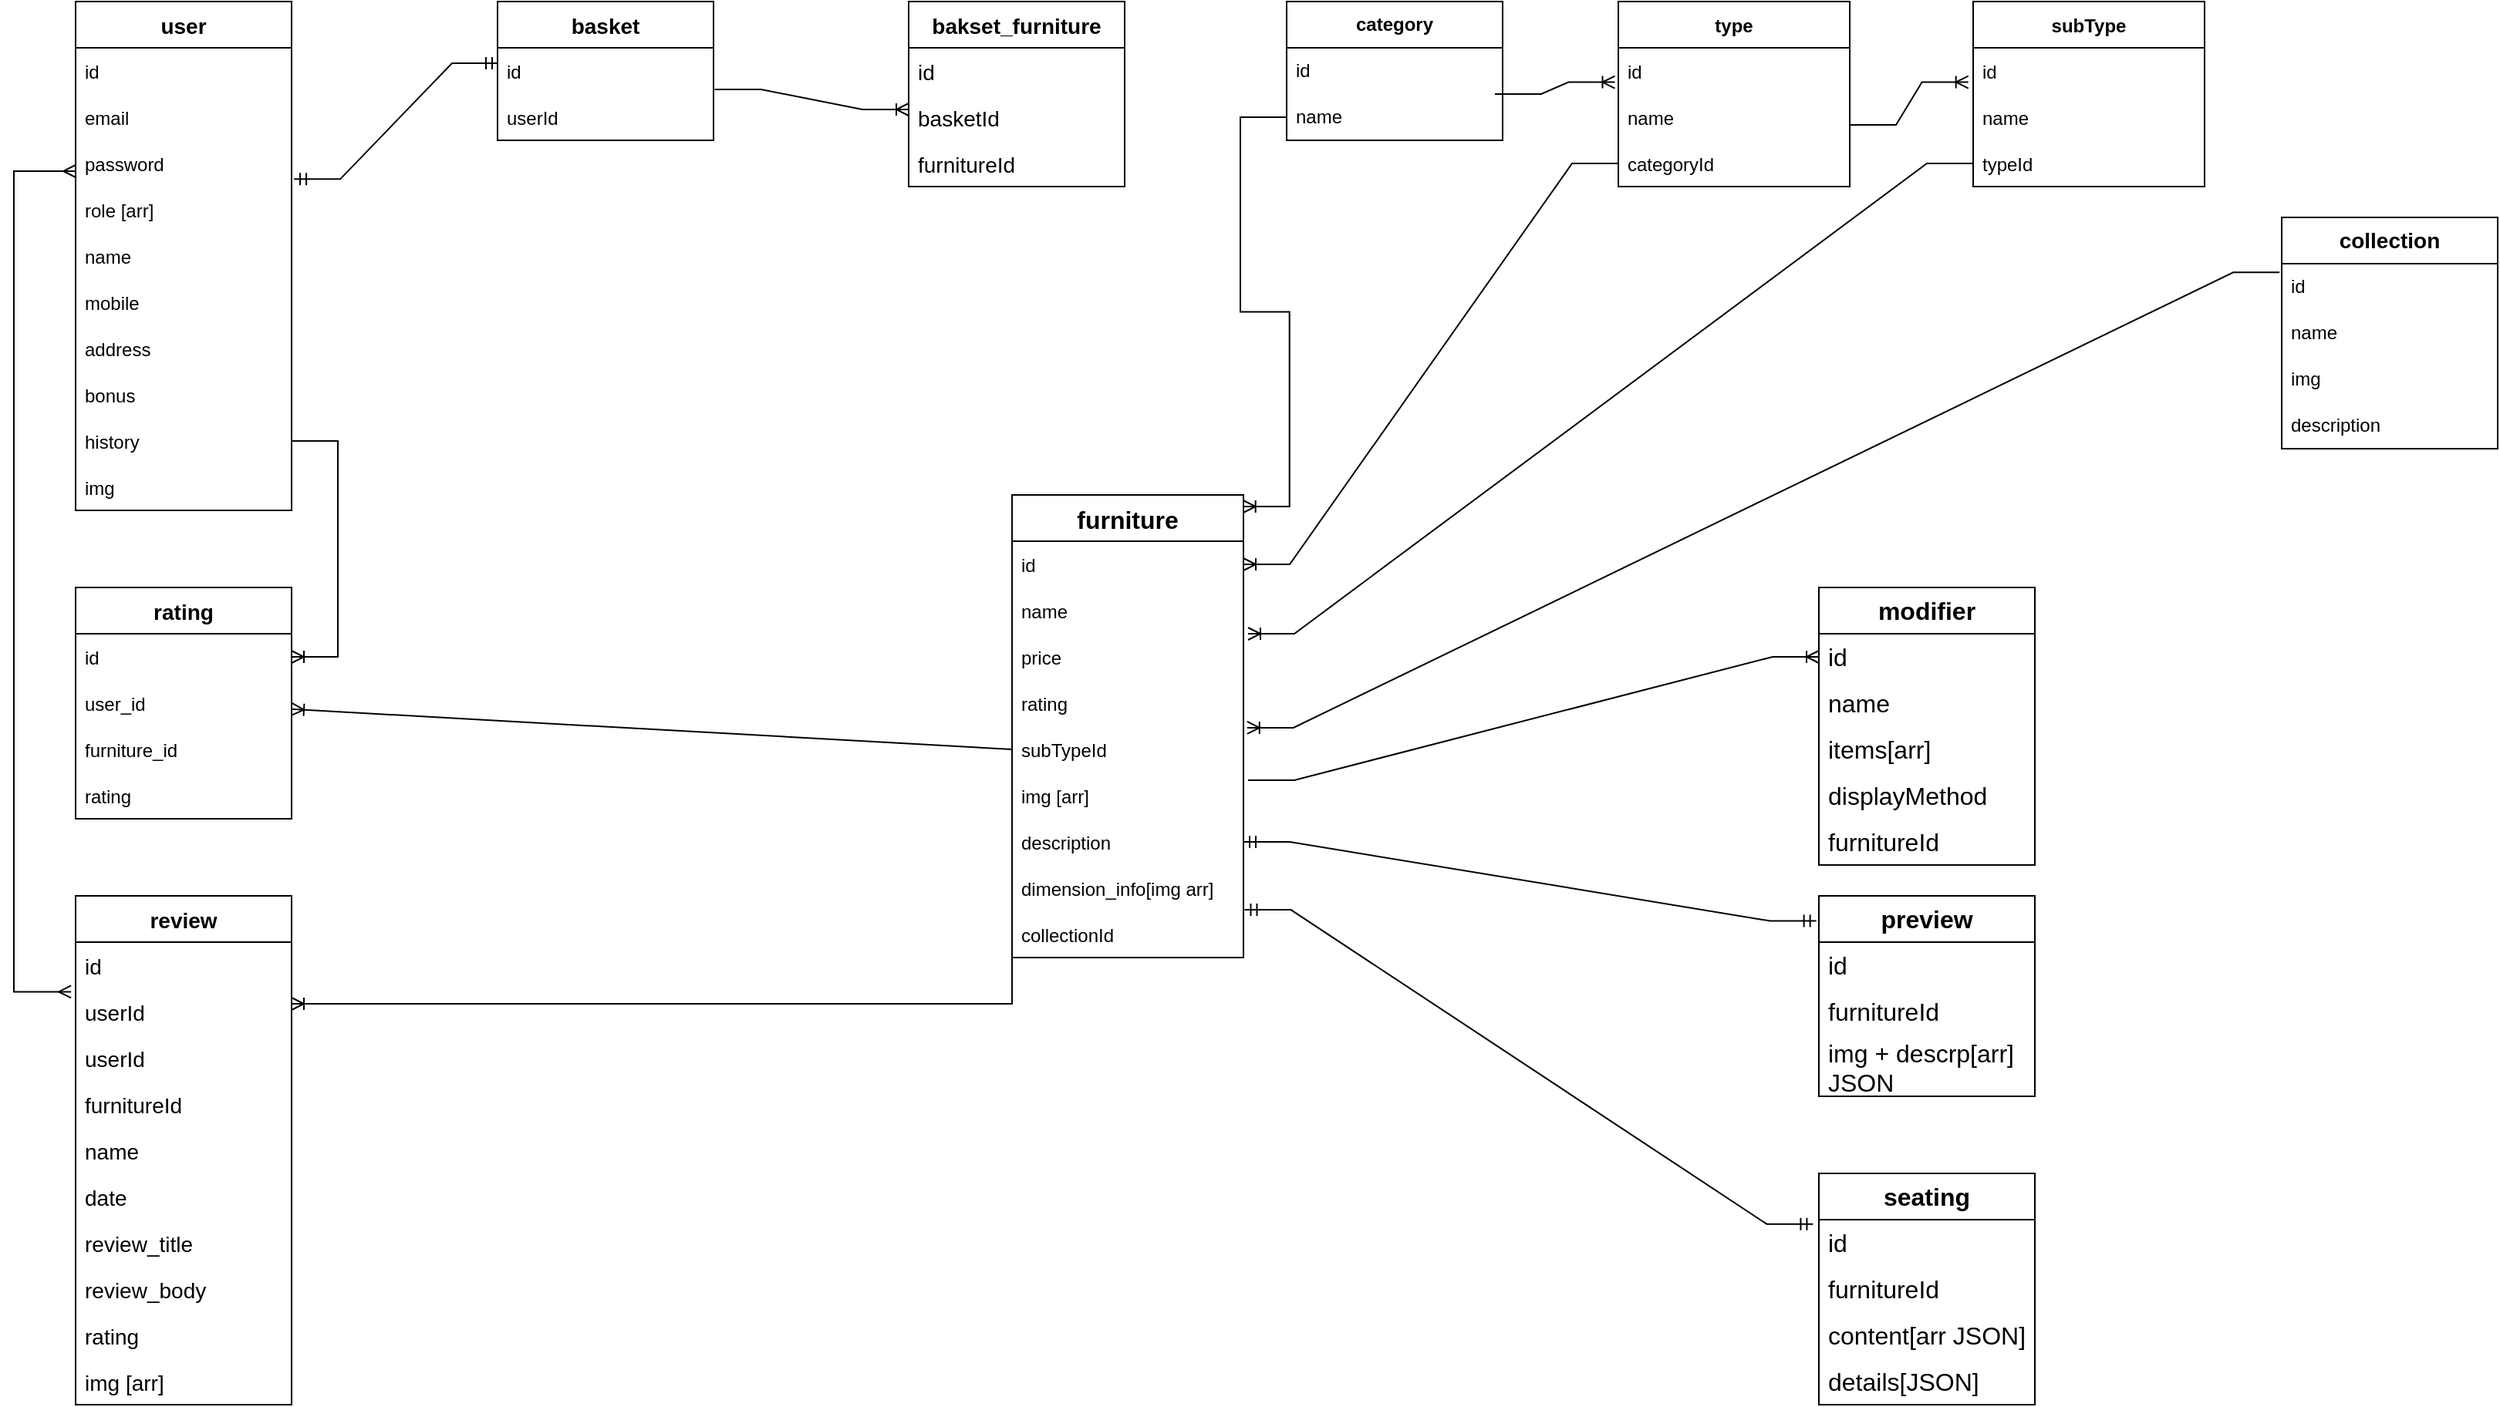 <mxfile version="20.8.17" type="device"><diagram id="jumed2cvnVbwFGKeGa9i" name="Page-1"><mxGraphModel dx="1247" dy="664" grid="1" gridSize="10" guides="1" tooltips="1" connect="1" arrows="1" fold="1" page="1" pageScale="1" pageWidth="827" pageHeight="1169" math="0" shadow="0"><root><mxCell id="0"/><mxCell id="1" parent="0"/><mxCell id="r1CHpK-7ShPgZIzNYQdQ-1" value="user" style="swimlane;fontStyle=1;childLayout=stackLayout;horizontal=1;startSize=30;horizontalStack=0;resizeParent=1;resizeParentMax=0;resizeLast=0;collapsible=1;marginBottom=0;fontSize=14;" parent="1" vertex="1"><mxGeometry x="70" y="60" width="140" height="330" as="geometry"/></mxCell><mxCell id="r1CHpK-7ShPgZIzNYQdQ-2" value="id" style="text;strokeColor=none;fillColor=none;align=left;verticalAlign=middle;spacingLeft=4;spacingRight=4;overflow=hidden;points=[[0,0.5],[1,0.5]];portConstraint=eastwest;rotatable=0;" parent="r1CHpK-7ShPgZIzNYQdQ-1" vertex="1"><mxGeometry y="30" width="140" height="30" as="geometry"/></mxCell><mxCell id="r1CHpK-7ShPgZIzNYQdQ-3" value="email" style="text;strokeColor=none;fillColor=none;align=left;verticalAlign=middle;spacingLeft=4;spacingRight=4;overflow=hidden;points=[[0,0.5],[1,0.5]];portConstraint=eastwest;rotatable=0;" parent="r1CHpK-7ShPgZIzNYQdQ-1" vertex="1"><mxGeometry y="60" width="140" height="30" as="geometry"/></mxCell><mxCell id="r1CHpK-7ShPgZIzNYQdQ-4" value="password" style="text;strokeColor=none;fillColor=none;align=left;verticalAlign=middle;spacingLeft=4;spacingRight=4;overflow=hidden;points=[[0,0.5],[1,0.5]];portConstraint=eastwest;rotatable=0;" parent="r1CHpK-7ShPgZIzNYQdQ-1" vertex="1"><mxGeometry y="90" width="140" height="30" as="geometry"/></mxCell><mxCell id="r1CHpK-7ShPgZIzNYQdQ-6" value="role [arr]" style="text;strokeColor=none;fillColor=none;align=left;verticalAlign=middle;spacingLeft=4;spacingRight=4;overflow=hidden;points=[[0,0.5],[1,0.5]];portConstraint=eastwest;rotatable=0;" parent="r1CHpK-7ShPgZIzNYQdQ-1" vertex="1"><mxGeometry y="120" width="140" height="30" as="geometry"/></mxCell><mxCell id="r1CHpK-7ShPgZIzNYQdQ-107" value="name" style="text;strokeColor=none;fillColor=none;align=left;verticalAlign=middle;spacingLeft=4;spacingRight=4;overflow=hidden;points=[[0,0.5],[1,0.5]];portConstraint=eastwest;rotatable=0;" parent="r1CHpK-7ShPgZIzNYQdQ-1" vertex="1"><mxGeometry y="150" width="140" height="30" as="geometry"/></mxCell><mxCell id="r1CHpK-7ShPgZIzNYQdQ-108" value="mobile" style="text;strokeColor=none;fillColor=none;align=left;verticalAlign=middle;spacingLeft=4;spacingRight=4;overflow=hidden;points=[[0,0.5],[1,0.5]];portConstraint=eastwest;rotatable=0;" parent="r1CHpK-7ShPgZIzNYQdQ-1" vertex="1"><mxGeometry y="180" width="140" height="30" as="geometry"/></mxCell><mxCell id="r1CHpK-7ShPgZIzNYQdQ-109" value="address" style="text;strokeColor=none;fillColor=none;align=left;verticalAlign=middle;spacingLeft=4;spacingRight=4;overflow=hidden;points=[[0,0.5],[1,0.5]];portConstraint=eastwest;rotatable=0;" parent="r1CHpK-7ShPgZIzNYQdQ-1" vertex="1"><mxGeometry y="210" width="140" height="30" as="geometry"/></mxCell><mxCell id="r1CHpK-7ShPgZIzNYQdQ-110" value="bonus" style="text;strokeColor=none;fillColor=none;align=left;verticalAlign=middle;spacingLeft=4;spacingRight=4;overflow=hidden;points=[[0,0.5],[1,0.5]];portConstraint=eastwest;rotatable=0;" parent="r1CHpK-7ShPgZIzNYQdQ-1" vertex="1"><mxGeometry y="240" width="140" height="30" as="geometry"/></mxCell><mxCell id="r1CHpK-7ShPgZIzNYQdQ-111" value="history" style="text;strokeColor=none;fillColor=none;align=left;verticalAlign=middle;spacingLeft=4;spacingRight=4;overflow=hidden;points=[[0,0.5],[1,0.5]];portConstraint=eastwest;rotatable=0;" parent="r1CHpK-7ShPgZIzNYQdQ-1" vertex="1"><mxGeometry y="270" width="140" height="30" as="geometry"/></mxCell><mxCell id="r1CHpK-7ShPgZIzNYQdQ-112" value="img" style="text;strokeColor=none;fillColor=none;align=left;verticalAlign=middle;spacingLeft=4;spacingRight=4;overflow=hidden;points=[[0,0.5],[1,0.5]];portConstraint=eastwest;rotatable=0;" parent="r1CHpK-7ShPgZIzNYQdQ-1" vertex="1"><mxGeometry y="300" width="140" height="30" as="geometry"/></mxCell><mxCell id="r1CHpK-7ShPgZIzNYQdQ-7" value="basket" style="swimlane;fontStyle=1;childLayout=stackLayout;horizontal=1;startSize=30;horizontalStack=0;resizeParent=1;resizeParentMax=0;resizeLast=0;collapsible=1;marginBottom=0;fontSize=14;" parent="1" vertex="1"><mxGeometry x="343.5" y="60" width="140" height="90" as="geometry"/></mxCell><mxCell id="r1CHpK-7ShPgZIzNYQdQ-8" value="id" style="text;strokeColor=none;fillColor=none;align=left;verticalAlign=middle;spacingLeft=4;spacingRight=4;overflow=hidden;points=[[0,0.5],[1,0.5]];portConstraint=eastwest;rotatable=0;" parent="r1CHpK-7ShPgZIzNYQdQ-7" vertex="1"><mxGeometry y="30" width="140" height="30" as="geometry"/></mxCell><mxCell id="r1CHpK-7ShPgZIzNYQdQ-9" value="userId" style="text;strokeColor=none;fillColor=none;align=left;verticalAlign=middle;spacingLeft=4;spacingRight=4;overflow=hidden;points=[[0,0.5],[1,0.5]];portConstraint=eastwest;rotatable=0;" parent="r1CHpK-7ShPgZIzNYQdQ-7" vertex="1"><mxGeometry y="60" width="140" height="30" as="geometry"/></mxCell><mxCell id="r1CHpK-7ShPgZIzNYQdQ-14" value="furniture" style="swimlane;fontStyle=1;childLayout=stackLayout;horizontal=1;startSize=30;horizontalStack=0;resizeParent=1;resizeParentMax=0;resizeLast=0;collapsible=1;marginBottom=0;fontSize=16;" parent="1" vertex="1"><mxGeometry x="677" y="380" width="150" height="300" as="geometry"/></mxCell><mxCell id="r1CHpK-7ShPgZIzNYQdQ-15" value="id" style="text;strokeColor=none;fillColor=none;align=left;verticalAlign=middle;spacingLeft=4;spacingRight=4;overflow=hidden;points=[[0,0.5],[1,0.5]];portConstraint=eastwest;rotatable=0;" parent="r1CHpK-7ShPgZIzNYQdQ-14" vertex="1"><mxGeometry y="30" width="150" height="30" as="geometry"/></mxCell><mxCell id="r1CHpK-7ShPgZIzNYQdQ-16" value="name" style="text;strokeColor=none;fillColor=none;align=left;verticalAlign=middle;spacingLeft=4;spacingRight=4;overflow=hidden;points=[[0,0.5],[1,0.5]];portConstraint=eastwest;rotatable=0;" parent="r1CHpK-7ShPgZIzNYQdQ-14" vertex="1"><mxGeometry y="60" width="150" height="30" as="geometry"/></mxCell><mxCell id="r1CHpK-7ShPgZIzNYQdQ-76" value="price" style="text;strokeColor=none;fillColor=none;align=left;verticalAlign=middle;spacingLeft=4;spacingRight=4;overflow=hidden;points=[[0,0.5],[1,0.5]];portConstraint=eastwest;rotatable=0;" parent="r1CHpK-7ShPgZIzNYQdQ-14" vertex="1"><mxGeometry y="90" width="150" height="30" as="geometry"/></mxCell><mxCell id="r1CHpK-7ShPgZIzNYQdQ-17" value="rating" style="text;strokeColor=none;fillColor=none;align=left;verticalAlign=middle;spacingLeft=4;spacingRight=4;overflow=hidden;points=[[0,0.5],[1,0.5]];portConstraint=eastwest;rotatable=0;" parent="r1CHpK-7ShPgZIzNYQdQ-14" vertex="1"><mxGeometry y="120" width="150" height="30" as="geometry"/></mxCell><mxCell id="r1CHpK-7ShPgZIzNYQdQ-30" value="subTypeId" style="text;strokeColor=none;fillColor=none;align=left;verticalAlign=middle;spacingLeft=4;spacingRight=4;overflow=hidden;points=[[0,0.5],[1,0.5]];portConstraint=eastwest;rotatable=0;" parent="r1CHpK-7ShPgZIzNYQdQ-14" vertex="1"><mxGeometry y="150" width="150" height="30" as="geometry"/></mxCell><mxCell id="r1CHpK-7ShPgZIzNYQdQ-32" value="img [arr]" style="text;strokeColor=none;fillColor=none;align=left;verticalAlign=middle;spacingLeft=4;spacingRight=4;overflow=hidden;points=[[0,0.5],[1,0.5]];portConstraint=eastwest;rotatable=0;" parent="r1CHpK-7ShPgZIzNYQdQ-14" vertex="1"><mxGeometry y="180" width="150" height="30" as="geometry"/></mxCell><mxCell id="r1CHpK-7ShPgZIzNYQdQ-73" value="description" style="text;strokeColor=none;fillColor=none;align=left;verticalAlign=middle;spacingLeft=4;spacingRight=4;overflow=hidden;points=[[0,0.5],[1,0.5]];portConstraint=eastwest;rotatable=0;" parent="r1CHpK-7ShPgZIzNYQdQ-14" vertex="1"><mxGeometry y="210" width="150" height="30" as="geometry"/></mxCell><mxCell id="r1CHpK-7ShPgZIzNYQdQ-132" value="dimension_info[img arr]" style="text;strokeColor=none;fillColor=none;align=left;verticalAlign=middle;spacingLeft=4;spacingRight=4;overflow=hidden;points=[[0,0.5],[1,0.5]];portConstraint=eastwest;rotatable=0;" parent="r1CHpK-7ShPgZIzNYQdQ-14" vertex="1"><mxGeometry y="240" width="150" height="30" as="geometry"/></mxCell><mxCell id="1NMA6JusYmlOjDfJs0Gw-58" value="collectionId" style="text;strokeColor=none;fillColor=none;align=left;verticalAlign=middle;spacingLeft=4;spacingRight=4;overflow=hidden;points=[[0,0.5],[1,0.5]];portConstraint=eastwest;rotatable=0;" vertex="1" parent="r1CHpK-7ShPgZIzNYQdQ-14"><mxGeometry y="270" width="150" height="30" as="geometry"/></mxCell><mxCell id="r1CHpK-7ShPgZIzNYQdQ-33" value="type" style="swimlane;fontStyle=1;childLayout=stackLayout;horizontal=1;startSize=30;horizontalStack=0;resizeParent=1;resizeParentMax=0;resizeLast=0;collapsible=1;marginBottom=0;" parent="1" vertex="1"><mxGeometry x="1070" y="60" width="150" height="120" as="geometry"/></mxCell><mxCell id="r1CHpK-7ShPgZIzNYQdQ-34" value="id" style="text;strokeColor=none;fillColor=none;align=left;verticalAlign=middle;spacingLeft=4;spacingRight=4;overflow=hidden;points=[[0,0.5],[1,0.5]];portConstraint=eastwest;rotatable=0;" parent="r1CHpK-7ShPgZIzNYQdQ-33" vertex="1"><mxGeometry y="30" width="150" height="30" as="geometry"/></mxCell><mxCell id="r1CHpK-7ShPgZIzNYQdQ-35" value="name" style="text;strokeColor=none;fillColor=none;align=left;verticalAlign=middle;spacingLeft=4;spacingRight=4;overflow=hidden;points=[[0,0.5],[1,0.5]];portConstraint=eastwest;rotatable=0;" parent="r1CHpK-7ShPgZIzNYQdQ-33" vertex="1"><mxGeometry y="60" width="150" height="30" as="geometry"/></mxCell><mxCell id="1NMA6JusYmlOjDfJs0Gw-14" value="categoryId" style="text;strokeColor=none;fillColor=none;align=left;verticalAlign=middle;spacingLeft=4;spacingRight=4;overflow=hidden;points=[[0,0.5],[1,0.5]];portConstraint=eastwest;rotatable=0;" vertex="1" parent="r1CHpK-7ShPgZIzNYQdQ-33"><mxGeometry y="90" width="150" height="30" as="geometry"/></mxCell><mxCell id="r1CHpK-7ShPgZIzNYQdQ-99" value="rating" style="swimlane;fontStyle=1;childLayout=stackLayout;horizontal=1;startSize=30;horizontalStack=0;resizeParent=1;resizeParentMax=0;resizeLast=0;collapsible=1;marginBottom=0;fontSize=14;" parent="1" vertex="1"><mxGeometry x="70" y="440" width="140" height="150" as="geometry"/></mxCell><mxCell id="r1CHpK-7ShPgZIzNYQdQ-100" value="id" style="text;strokeColor=none;fillColor=none;align=left;verticalAlign=middle;spacingLeft=4;spacingRight=4;overflow=hidden;points=[[0,0.5],[1,0.5]];portConstraint=eastwest;rotatable=0;fontSize=12;" parent="r1CHpK-7ShPgZIzNYQdQ-99" vertex="1"><mxGeometry y="30" width="140" height="30" as="geometry"/></mxCell><mxCell id="r1CHpK-7ShPgZIzNYQdQ-101" value="user_id" style="text;strokeColor=none;fillColor=none;align=left;verticalAlign=middle;spacingLeft=4;spacingRight=4;overflow=hidden;points=[[0,0.5],[1,0.5]];portConstraint=eastwest;rotatable=0;fontSize=12;" parent="r1CHpK-7ShPgZIzNYQdQ-99" vertex="1"><mxGeometry y="60" width="140" height="30" as="geometry"/></mxCell><mxCell id="r1CHpK-7ShPgZIzNYQdQ-102" value="furniture_id" style="text;strokeColor=none;fillColor=none;align=left;verticalAlign=middle;spacingLeft=4;spacingRight=4;overflow=hidden;points=[[0,0.5],[1,0.5]];portConstraint=eastwest;rotatable=0;fontSize=12;" parent="r1CHpK-7ShPgZIzNYQdQ-99" vertex="1"><mxGeometry y="90" width="140" height="30" as="geometry"/></mxCell><mxCell id="r1CHpK-7ShPgZIzNYQdQ-103" value="rating" style="text;strokeColor=none;fillColor=none;align=left;verticalAlign=middle;spacingLeft=4;spacingRight=4;overflow=hidden;points=[[0,0.5],[1,0.5]];portConstraint=eastwest;rotatable=0;fontSize=12;" parent="r1CHpK-7ShPgZIzNYQdQ-99" vertex="1"><mxGeometry y="120" width="140" height="30" as="geometry"/></mxCell><mxCell id="r1CHpK-7ShPgZIzNYQdQ-126" value="bakset_furniture" style="swimlane;fontStyle=1;childLayout=stackLayout;horizontal=1;startSize=30;horizontalStack=0;resizeParent=1;resizeParentMax=0;resizeLast=0;collapsible=1;marginBottom=0;fontSize=14;" parent="1" vertex="1"><mxGeometry x="610" y="60" width="140" height="120" as="geometry"/></mxCell><mxCell id="r1CHpK-7ShPgZIzNYQdQ-127" value="id" style="text;strokeColor=none;fillColor=none;align=left;verticalAlign=middle;spacingLeft=4;spacingRight=4;overflow=hidden;points=[[0,0.5],[1,0.5]];portConstraint=eastwest;rotatable=0;fontSize=14;" parent="r1CHpK-7ShPgZIzNYQdQ-126" vertex="1"><mxGeometry y="30" width="140" height="30" as="geometry"/></mxCell><mxCell id="r1CHpK-7ShPgZIzNYQdQ-128" value="basketId" style="text;strokeColor=none;fillColor=none;align=left;verticalAlign=middle;spacingLeft=4;spacingRight=4;overflow=hidden;points=[[0,0.5],[1,0.5]];portConstraint=eastwest;rotatable=0;fontSize=14;" parent="r1CHpK-7ShPgZIzNYQdQ-126" vertex="1"><mxGeometry y="60" width="140" height="30" as="geometry"/></mxCell><mxCell id="r1CHpK-7ShPgZIzNYQdQ-129" value="furnitureId" style="text;strokeColor=none;fillColor=none;align=left;verticalAlign=middle;spacingLeft=4;spacingRight=4;overflow=hidden;points=[[0,0.5],[1,0.5]];portConstraint=eastwest;rotatable=0;fontSize=14;" parent="r1CHpK-7ShPgZIzNYQdQ-126" vertex="1"><mxGeometry y="90" width="140" height="30" as="geometry"/></mxCell><mxCell id="r1CHpK-7ShPgZIzNYQdQ-138" value="review" style="swimlane;fontStyle=1;childLayout=stackLayout;horizontal=1;startSize=30;horizontalStack=0;resizeParent=1;resizeParentMax=0;resizeLast=0;collapsible=1;marginBottom=0;fontSize=14;" parent="1" vertex="1"><mxGeometry x="70" y="640" width="140" height="330" as="geometry"/></mxCell><mxCell id="r1CHpK-7ShPgZIzNYQdQ-139" value="id" style="text;strokeColor=none;fillColor=none;align=left;verticalAlign=middle;spacingLeft=4;spacingRight=4;overflow=hidden;points=[[0,0.5],[1,0.5]];portConstraint=eastwest;rotatable=0;fontSize=14;" parent="r1CHpK-7ShPgZIzNYQdQ-138" vertex="1"><mxGeometry y="30" width="140" height="30" as="geometry"/></mxCell><mxCell id="r1CHpK-7ShPgZIzNYQdQ-140" value="userId" style="text;strokeColor=none;fillColor=none;align=left;verticalAlign=middle;spacingLeft=4;spacingRight=4;overflow=hidden;points=[[0,0.5],[1,0.5]];portConstraint=eastwest;rotatable=0;fontSize=14;" parent="r1CHpK-7ShPgZIzNYQdQ-138" vertex="1"><mxGeometry y="60" width="140" height="30" as="geometry"/></mxCell><mxCell id="1NMA6JusYmlOjDfJs0Gw-50" value="userId" style="text;strokeColor=none;fillColor=none;align=left;verticalAlign=middle;spacingLeft=4;spacingRight=4;overflow=hidden;points=[[0,0.5],[1,0.5]];portConstraint=eastwest;rotatable=0;fontSize=14;" vertex="1" parent="r1CHpK-7ShPgZIzNYQdQ-138"><mxGeometry y="90" width="140" height="30" as="geometry"/></mxCell><mxCell id="r1CHpK-7ShPgZIzNYQdQ-141" value="furnitureId" style="text;strokeColor=none;fillColor=none;align=left;verticalAlign=middle;spacingLeft=4;spacingRight=4;overflow=hidden;points=[[0,0.5],[1,0.5]];portConstraint=eastwest;rotatable=0;fontSize=14;" parent="r1CHpK-7ShPgZIzNYQdQ-138" vertex="1"><mxGeometry y="120" width="140" height="30" as="geometry"/></mxCell><mxCell id="r1CHpK-7ShPgZIzNYQdQ-143" value="name" style="text;strokeColor=none;fillColor=none;align=left;verticalAlign=middle;spacingLeft=4;spacingRight=4;overflow=hidden;points=[[0,0.5],[1,0.5]];portConstraint=eastwest;rotatable=0;fontSize=14;" parent="r1CHpK-7ShPgZIzNYQdQ-138" vertex="1"><mxGeometry y="150" width="140" height="30" as="geometry"/></mxCell><mxCell id="r1CHpK-7ShPgZIzNYQdQ-144" value="date" style="text;strokeColor=none;fillColor=none;align=left;verticalAlign=middle;spacingLeft=4;spacingRight=4;overflow=hidden;points=[[0,0.5],[1,0.5]];portConstraint=eastwest;rotatable=0;fontSize=14;" parent="r1CHpK-7ShPgZIzNYQdQ-138" vertex="1"><mxGeometry y="180" width="140" height="30" as="geometry"/></mxCell><mxCell id="r1CHpK-7ShPgZIzNYQdQ-146" value="review_title" style="text;strokeColor=none;fillColor=none;align=left;verticalAlign=middle;spacingLeft=4;spacingRight=4;overflow=hidden;points=[[0,0.5],[1,0.5]];portConstraint=eastwest;rotatable=0;fontSize=14;" parent="r1CHpK-7ShPgZIzNYQdQ-138" vertex="1"><mxGeometry y="210" width="140" height="30" as="geometry"/></mxCell><mxCell id="r1CHpK-7ShPgZIzNYQdQ-147" value="review_body" style="text;strokeColor=none;fillColor=none;align=left;verticalAlign=middle;spacingLeft=4;spacingRight=4;overflow=hidden;points=[[0,0.5],[1,0.5]];portConstraint=eastwest;rotatable=0;fontSize=14;" parent="r1CHpK-7ShPgZIzNYQdQ-138" vertex="1"><mxGeometry y="240" width="140" height="30" as="geometry"/></mxCell><mxCell id="r1CHpK-7ShPgZIzNYQdQ-148" value="rating" style="text;strokeColor=none;fillColor=none;align=left;verticalAlign=middle;spacingLeft=4;spacingRight=4;overflow=hidden;points=[[0,0.5],[1,0.5]];portConstraint=eastwest;rotatable=0;fontSize=14;" parent="r1CHpK-7ShPgZIzNYQdQ-138" vertex="1"><mxGeometry y="270" width="140" height="30" as="geometry"/></mxCell><mxCell id="r1CHpK-7ShPgZIzNYQdQ-149" value="img [arr]" style="text;strokeColor=none;fillColor=none;align=left;verticalAlign=middle;spacingLeft=4;spacingRight=4;overflow=hidden;points=[[0,0.5],[1,0.5]];portConstraint=eastwest;rotatable=0;fontSize=14;" parent="r1CHpK-7ShPgZIzNYQdQ-138" vertex="1"><mxGeometry y="300" width="140" height="30" as="geometry"/></mxCell><mxCell id="1NMA6JusYmlOjDfJs0Gw-1" value="&lt;b&gt;category&lt;/b&gt;" style="swimlane;fontStyle=0;childLayout=stackLayout;horizontal=1;startSize=30;horizontalStack=0;resizeParent=1;resizeParentMax=0;resizeLast=0;collapsible=1;marginBottom=0;whiteSpace=wrap;html=1;" vertex="1" parent="1"><mxGeometry x="855" y="60" width="140" height="90" as="geometry"/></mxCell><mxCell id="1NMA6JusYmlOjDfJs0Gw-2" value="id" style="text;strokeColor=none;fillColor=none;align=left;verticalAlign=middle;spacingLeft=4;spacingRight=4;overflow=hidden;points=[[0,0.5],[1,0.5]];portConstraint=eastwest;rotatable=0;whiteSpace=wrap;html=1;" vertex="1" parent="1NMA6JusYmlOjDfJs0Gw-1"><mxGeometry y="30" width="140" height="30" as="geometry"/></mxCell><mxCell id="1NMA6JusYmlOjDfJs0Gw-3" value="name" style="text;strokeColor=none;fillColor=none;align=left;verticalAlign=middle;spacingLeft=4;spacingRight=4;overflow=hidden;points=[[0,0.5],[1,0.5]];portConstraint=eastwest;rotatable=0;whiteSpace=wrap;html=1;" vertex="1" parent="1NMA6JusYmlOjDfJs0Gw-1"><mxGeometry y="60" width="140" height="30" as="geometry"/></mxCell><mxCell id="1NMA6JusYmlOjDfJs0Gw-10" value="subType" style="swimlane;fontStyle=1;childLayout=stackLayout;horizontal=1;startSize=30;horizontalStack=0;resizeParent=1;resizeParentMax=0;resizeLast=0;collapsible=1;marginBottom=0;" vertex="1" parent="1"><mxGeometry x="1300" y="60" width="150" height="120" as="geometry"/></mxCell><mxCell id="1NMA6JusYmlOjDfJs0Gw-11" value="id" style="text;strokeColor=none;fillColor=none;align=left;verticalAlign=middle;spacingLeft=4;spacingRight=4;overflow=hidden;points=[[0,0.5],[1,0.5]];portConstraint=eastwest;rotatable=0;" vertex="1" parent="1NMA6JusYmlOjDfJs0Gw-10"><mxGeometry y="30" width="150" height="30" as="geometry"/></mxCell><mxCell id="1NMA6JusYmlOjDfJs0Gw-12" value="name" style="text;strokeColor=none;fillColor=none;align=left;verticalAlign=middle;spacingLeft=4;spacingRight=4;overflow=hidden;points=[[0,0.5],[1,0.5]];portConstraint=eastwest;rotatable=0;" vertex="1" parent="1NMA6JusYmlOjDfJs0Gw-10"><mxGeometry y="60" width="150" height="30" as="geometry"/></mxCell><mxCell id="1NMA6JusYmlOjDfJs0Gw-15" value="typeId" style="text;strokeColor=none;fillColor=none;align=left;verticalAlign=middle;spacingLeft=4;spacingRight=4;overflow=hidden;points=[[0,0.5],[1,0.5]];portConstraint=eastwest;rotatable=0;" vertex="1" parent="1NMA6JusYmlOjDfJs0Gw-10"><mxGeometry y="90" width="150" height="30" as="geometry"/></mxCell><mxCell id="1NMA6JusYmlOjDfJs0Gw-17" value="collection" style="swimlane;fontStyle=1;childLayout=stackLayout;horizontal=1;startSize=30;horizontalStack=0;resizeParent=1;resizeParentMax=0;resizeLast=0;collapsible=1;marginBottom=0;whiteSpace=wrap;html=1;fontSize=14;" vertex="1" parent="1"><mxGeometry x="1500" y="200" width="140" height="150" as="geometry"/></mxCell><mxCell id="1NMA6JusYmlOjDfJs0Gw-19" value="id" style="text;strokeColor=none;fillColor=none;align=left;verticalAlign=middle;spacingLeft=4;spacingRight=4;overflow=hidden;points=[[0,0.5],[1,0.5]];portConstraint=eastwest;rotatable=0;whiteSpace=wrap;html=1;" vertex="1" parent="1NMA6JusYmlOjDfJs0Gw-17"><mxGeometry y="30" width="140" height="30" as="geometry"/></mxCell><mxCell id="1NMA6JusYmlOjDfJs0Gw-18" value="name" style="text;strokeColor=none;fillColor=none;align=left;verticalAlign=middle;spacingLeft=4;spacingRight=4;overflow=hidden;points=[[0,0.5],[1,0.5]];portConstraint=eastwest;rotatable=0;whiteSpace=wrap;html=1;" vertex="1" parent="1NMA6JusYmlOjDfJs0Gw-17"><mxGeometry y="60" width="140" height="30" as="geometry"/></mxCell><mxCell id="1NMA6JusYmlOjDfJs0Gw-20" value="img" style="text;strokeColor=none;fillColor=none;align=left;verticalAlign=middle;spacingLeft=4;spacingRight=4;overflow=hidden;points=[[0,0.5],[1,0.5]];portConstraint=eastwest;rotatable=0;whiteSpace=wrap;html=1;" vertex="1" parent="1NMA6JusYmlOjDfJs0Gw-17"><mxGeometry y="90" width="140" height="30" as="geometry"/></mxCell><mxCell id="1NMA6JusYmlOjDfJs0Gw-21" value="description" style="text;strokeColor=none;fillColor=none;align=left;verticalAlign=middle;spacingLeft=4;spacingRight=4;overflow=hidden;points=[[0,0.5],[1,0.5]];portConstraint=eastwest;rotatable=0;whiteSpace=wrap;html=1;" vertex="1" parent="1NMA6JusYmlOjDfJs0Gw-17"><mxGeometry y="120" width="140" height="30" as="geometry"/></mxCell><mxCell id="1NMA6JusYmlOjDfJs0Gw-28" value="modifier" style="swimlane;fontStyle=1;childLayout=stackLayout;horizontal=1;startSize=30;horizontalStack=0;resizeParent=1;resizeParentMax=0;resizeLast=0;collapsible=1;marginBottom=0;whiteSpace=wrap;html=1;fontSize=16;" vertex="1" parent="1"><mxGeometry x="1200" y="440" width="140" height="180" as="geometry"/></mxCell><mxCell id="1NMA6JusYmlOjDfJs0Gw-29" value="id" style="text;strokeColor=none;fillColor=none;align=left;verticalAlign=middle;spacingLeft=4;spacingRight=4;overflow=hidden;points=[[0,0.5],[1,0.5]];portConstraint=eastwest;rotatable=0;whiteSpace=wrap;html=1;fontSize=16;" vertex="1" parent="1NMA6JusYmlOjDfJs0Gw-28"><mxGeometry y="30" width="140" height="30" as="geometry"/></mxCell><mxCell id="1NMA6JusYmlOjDfJs0Gw-30" value="name" style="text;strokeColor=none;fillColor=none;align=left;verticalAlign=middle;spacingLeft=4;spacingRight=4;overflow=hidden;points=[[0,0.5],[1,0.5]];portConstraint=eastwest;rotatable=0;whiteSpace=wrap;html=1;fontSize=16;" vertex="1" parent="1NMA6JusYmlOjDfJs0Gw-28"><mxGeometry y="60" width="140" height="30" as="geometry"/></mxCell><mxCell id="1NMA6JusYmlOjDfJs0Gw-31" value="items[arr]" style="text;strokeColor=none;fillColor=none;align=left;verticalAlign=middle;spacingLeft=4;spacingRight=4;overflow=hidden;points=[[0,0.5],[1,0.5]];portConstraint=eastwest;rotatable=0;whiteSpace=wrap;html=1;fontSize=16;" vertex="1" parent="1NMA6JusYmlOjDfJs0Gw-28"><mxGeometry y="90" width="140" height="30" as="geometry"/></mxCell><mxCell id="1NMA6JusYmlOjDfJs0Gw-32" value="displayMethod" style="text;strokeColor=none;fillColor=none;align=left;verticalAlign=middle;spacingLeft=4;spacingRight=4;overflow=hidden;points=[[0,0.5],[1,0.5]];portConstraint=eastwest;rotatable=0;whiteSpace=wrap;html=1;fontSize=16;" vertex="1" parent="1NMA6JusYmlOjDfJs0Gw-28"><mxGeometry y="120" width="140" height="30" as="geometry"/></mxCell><mxCell id="1NMA6JusYmlOjDfJs0Gw-33" value="furnitureId" style="text;strokeColor=none;fillColor=none;align=left;verticalAlign=middle;spacingLeft=4;spacingRight=4;overflow=hidden;points=[[0,0.5],[1,0.5]];portConstraint=eastwest;rotatable=0;whiteSpace=wrap;html=1;fontSize=16;" vertex="1" parent="1NMA6JusYmlOjDfJs0Gw-28"><mxGeometry y="150" width="140" height="30" as="geometry"/></mxCell><mxCell id="1NMA6JusYmlOjDfJs0Gw-34" value="seating" style="swimlane;fontStyle=1;childLayout=stackLayout;horizontal=1;startSize=30;horizontalStack=0;resizeParent=1;resizeParentMax=0;resizeLast=0;collapsible=1;marginBottom=0;whiteSpace=wrap;html=1;fontSize=16;" vertex="1" parent="1"><mxGeometry x="1200" y="820" width="140" height="150" as="geometry"/></mxCell><mxCell id="1NMA6JusYmlOjDfJs0Gw-35" value="id" style="text;strokeColor=none;fillColor=none;align=left;verticalAlign=middle;spacingLeft=4;spacingRight=4;overflow=hidden;points=[[0,0.5],[1,0.5]];portConstraint=eastwest;rotatable=0;whiteSpace=wrap;html=1;fontSize=16;" vertex="1" parent="1NMA6JusYmlOjDfJs0Gw-34"><mxGeometry y="30" width="140" height="30" as="geometry"/></mxCell><mxCell id="1NMA6JusYmlOjDfJs0Gw-36" value="furnitureId" style="text;strokeColor=none;fillColor=none;align=left;verticalAlign=middle;spacingLeft=4;spacingRight=4;overflow=hidden;points=[[0,0.5],[1,0.5]];portConstraint=eastwest;rotatable=0;whiteSpace=wrap;html=1;fontSize=16;" vertex="1" parent="1NMA6JusYmlOjDfJs0Gw-34"><mxGeometry y="60" width="140" height="30" as="geometry"/></mxCell><mxCell id="1NMA6JusYmlOjDfJs0Gw-37" value="content[arr JSON]" style="text;strokeColor=none;fillColor=none;align=left;verticalAlign=middle;spacingLeft=4;spacingRight=4;overflow=hidden;points=[[0,0.5],[1,0.5]];portConstraint=eastwest;rotatable=0;whiteSpace=wrap;html=1;fontSize=16;" vertex="1" parent="1NMA6JusYmlOjDfJs0Gw-34"><mxGeometry y="90" width="140" height="30" as="geometry"/></mxCell><mxCell id="1NMA6JusYmlOjDfJs0Gw-64" value="details[JSON]" style="text;strokeColor=none;fillColor=none;align=left;verticalAlign=middle;spacingLeft=4;spacingRight=4;overflow=hidden;points=[[0,0.5],[1,0.5]];portConstraint=eastwest;rotatable=0;whiteSpace=wrap;html=1;fontSize=16;" vertex="1" parent="1NMA6JusYmlOjDfJs0Gw-34"><mxGeometry y="120" width="140" height="30" as="geometry"/></mxCell><mxCell id="1NMA6JusYmlOjDfJs0Gw-38" value="preview" style="swimlane;fontStyle=1;childLayout=stackLayout;horizontal=1;startSize=30;horizontalStack=0;resizeParent=1;resizeParentMax=0;resizeLast=0;collapsible=1;marginBottom=0;whiteSpace=wrap;html=1;fontSize=16;" vertex="1" parent="1"><mxGeometry x="1200" y="640" width="140" height="130" as="geometry"/></mxCell><mxCell id="1NMA6JusYmlOjDfJs0Gw-39" value="id" style="text;strokeColor=none;fillColor=none;align=left;verticalAlign=middle;spacingLeft=4;spacingRight=4;overflow=hidden;points=[[0,0.5],[1,0.5]];portConstraint=eastwest;rotatable=0;whiteSpace=wrap;html=1;fontSize=16;" vertex="1" parent="1NMA6JusYmlOjDfJs0Gw-38"><mxGeometry y="30" width="140" height="30" as="geometry"/></mxCell><mxCell id="1NMA6JusYmlOjDfJs0Gw-40" value="furnitureId" style="text;strokeColor=none;fillColor=none;align=left;verticalAlign=middle;spacingLeft=4;spacingRight=4;overflow=hidden;points=[[0,0.5],[1,0.5]];portConstraint=eastwest;rotatable=0;whiteSpace=wrap;html=1;fontSize=16;" vertex="1" parent="1NMA6JusYmlOjDfJs0Gw-38"><mxGeometry y="60" width="140" height="30" as="geometry"/></mxCell><mxCell id="1NMA6JusYmlOjDfJs0Gw-41" value="img + descrp[arr] JSON" style="text;strokeColor=none;fillColor=none;align=left;verticalAlign=middle;spacingLeft=4;spacingRight=4;overflow=hidden;points=[[0,0.5],[1,0.5]];portConstraint=eastwest;rotatable=0;whiteSpace=wrap;html=1;fontSize=16;" vertex="1" parent="1NMA6JusYmlOjDfJs0Gw-38"><mxGeometry y="90" width="140" height="40" as="geometry"/></mxCell><mxCell id="1NMA6JusYmlOjDfJs0Gw-43" value="" style="edgeStyle=entityRelationEdgeStyle;fontSize=12;html=1;endArrow=ERoneToMany;rounded=0;exitX=1.006;exitY=-0.1;exitDx=0;exitDy=0;exitPerimeter=0;" edge="1" parent="1" source="r1CHpK-7ShPgZIzNYQdQ-9"><mxGeometry width="100" height="100" relative="1" as="geometry"><mxPoint x="510" y="230" as="sourcePoint"/><mxPoint x="610" y="130" as="targetPoint"/></mxGeometry></mxCell><mxCell id="1NMA6JusYmlOjDfJs0Gw-44" value="" style="edgeStyle=entityRelationEdgeStyle;fontSize=12;html=1;endArrow=ERmandOne;startArrow=ERmandOne;rounded=0;exitX=1.011;exitY=0.839;exitDx=0;exitDy=0;exitPerimeter=0;" edge="1" parent="1" source="r1CHpK-7ShPgZIzNYQdQ-4"><mxGeometry width="100" height="100" relative="1" as="geometry"><mxPoint x="244" y="200" as="sourcePoint"/><mxPoint x="344" y="100" as="targetPoint"/></mxGeometry></mxCell><mxCell id="1NMA6JusYmlOjDfJs0Gw-45" value="" style="edgeStyle=entityRelationEdgeStyle;fontSize=12;html=1;endArrow=ERoneToMany;rounded=0;exitX=1;exitY=0.5;exitDx=0;exitDy=0;entryX=1;entryY=0.5;entryDx=0;entryDy=0;" edge="1" parent="1" source="r1CHpK-7ShPgZIzNYQdQ-111" target="r1CHpK-7ShPgZIzNYQdQ-100"><mxGeometry width="100" height="100" relative="1" as="geometry"><mxPoint x="270" y="470" as="sourcePoint"/><mxPoint x="370" y="370" as="targetPoint"/></mxGeometry></mxCell><mxCell id="1NMA6JusYmlOjDfJs0Gw-46" value="" style="fontSize=12;html=1;endArrow=ERoneToMany;rounded=0;exitX=0;exitY=0.5;exitDx=0;exitDy=0;" edge="1" parent="1" source="r1CHpK-7ShPgZIzNYQdQ-30" target="r1CHpK-7ShPgZIzNYQdQ-101"><mxGeometry width="100" height="100" relative="1" as="geometry"><mxPoint x="420" y="430" as="sourcePoint"/><mxPoint x="270" y="540" as="targetPoint"/></mxGeometry></mxCell><mxCell id="1NMA6JusYmlOjDfJs0Gw-48" value="" style="edgeStyle=elbowEdgeStyle;fontSize=12;html=1;endArrow=ERmany;startArrow=ERmany;rounded=0;exitX=-0.021;exitY=0.073;exitDx=0;exitDy=0;exitPerimeter=0;" edge="1" parent="1" source="r1CHpK-7ShPgZIzNYQdQ-140"><mxGeometry width="100" height="100" relative="1" as="geometry"><mxPoint x="-30" y="270" as="sourcePoint"/><mxPoint x="70" y="170" as="targetPoint"/><Array as="points"><mxPoint x="30" y="480"/><mxPoint x="470" y="630"/></Array></mxGeometry></mxCell><mxCell id="1NMA6JusYmlOjDfJs0Gw-49" value="" style="edgeStyle=elbowEdgeStyle;fontSize=12;html=1;endArrow=ERoneToMany;rounded=0;elbow=vertical;exitX=0;exitY=0.5;exitDx=0;exitDy=0;entryX=1;entryY=0.333;entryDx=0;entryDy=0;entryPerimeter=0;" edge="1" parent="1" source="r1CHpK-7ShPgZIzNYQdQ-32" target="r1CHpK-7ShPgZIzNYQdQ-140"><mxGeometry width="100" height="100" relative="1" as="geometry"><mxPoint x="343.5" y="790" as="sourcePoint"/><mxPoint x="240" y="710" as="targetPoint"/><Array as="points"><mxPoint x="390" y="710"/></Array></mxGeometry></mxCell><mxCell id="1NMA6JusYmlOjDfJs0Gw-51" value="" style="edgeStyle=entityRelationEdgeStyle;fontSize=12;html=1;endArrow=ERoneToMany;rounded=0;elbow=vertical;entryX=0.999;entryY=0.025;entryDx=0;entryDy=0;entryPerimeter=0;" edge="1" parent="1" source="1NMA6JusYmlOjDfJs0Gw-3" target="r1CHpK-7ShPgZIzNYQdQ-14"><mxGeometry width="100" height="100" relative="1" as="geometry"><mxPoint x="860" y="200" as="sourcePoint"/><mxPoint x="780" y="360" as="targetPoint"/></mxGeometry></mxCell><mxCell id="1NMA6JusYmlOjDfJs0Gw-53" value="" style="edgeStyle=entityRelationEdgeStyle;fontSize=12;html=1;endArrow=ERoneToMany;rounded=0;elbow=vertical;exitX=0.964;exitY=0;exitDx=0;exitDy=0;exitPerimeter=0;entryX=-0.015;entryY=0.742;entryDx=0;entryDy=0;entryPerimeter=0;" edge="1" parent="1" source="1NMA6JusYmlOjDfJs0Gw-3" target="r1CHpK-7ShPgZIzNYQdQ-34"><mxGeometry width="100" height="100" relative="1" as="geometry"><mxPoint x="970" y="260" as="sourcePoint"/><mxPoint x="1070" y="160" as="targetPoint"/></mxGeometry></mxCell><mxCell id="1NMA6JusYmlOjDfJs0Gw-54" value="" style="edgeStyle=entityRelationEdgeStyle;fontSize=12;html=1;endArrow=ERoneToMany;rounded=0;elbow=vertical;exitX=0.964;exitY=0;exitDx=0;exitDy=0;exitPerimeter=0;entryX=-0.021;entryY=0.742;entryDx=0;entryDy=0;entryPerimeter=0;" edge="1" parent="1" target="1NMA6JusYmlOjDfJs0Gw-11"><mxGeometry width="100" height="100" relative="1" as="geometry"><mxPoint x="1220" y="140" as="sourcePoint"/><mxPoint x="1300.04" y="180" as="targetPoint"/></mxGeometry></mxCell><mxCell id="1NMA6JusYmlOjDfJs0Gw-55" value="" style="edgeStyle=entityRelationEdgeStyle;fontSize=12;html=1;endArrow=ERoneToMany;rounded=0;elbow=vertical;entryX=1;entryY=0.5;entryDx=0;entryDy=0;" edge="1" parent="1" source="1NMA6JusYmlOjDfJs0Gw-14" target="r1CHpK-7ShPgZIzNYQdQ-15"><mxGeometry width="100" height="100" relative="1" as="geometry"><mxPoint x="1053.15" y="180" as="sourcePoint"/><mxPoint x="1025.0" y="431.75" as="targetPoint"/></mxGeometry></mxCell><mxCell id="1NMA6JusYmlOjDfJs0Gw-56" value="" style="edgeStyle=entityRelationEdgeStyle;fontSize=12;html=1;endArrow=ERoneToMany;rounded=0;elbow=vertical;entryX=1.02;entryY=1;entryDx=0;entryDy=0;entryPerimeter=0;exitX=0;exitY=0.5;exitDx=0;exitDy=0;" edge="1" parent="1" source="1NMA6JusYmlOjDfJs0Gw-15" target="r1CHpK-7ShPgZIzNYQdQ-16"><mxGeometry width="100" height="100" relative="1" as="geometry"><mxPoint x="1080" y="175" as="sourcePoint"/><mxPoint x="837" y="435" as="targetPoint"/></mxGeometry></mxCell><mxCell id="1NMA6JusYmlOjDfJs0Gw-57" value="" style="edgeStyle=entityRelationEdgeStyle;fontSize=12;html=1;endArrow=ERoneToMany;rounded=0;elbow=vertical;entryX=1.016;entryY=0.033;entryDx=0;entryDy=0;entryPerimeter=0;exitX=-0.01;exitY=0.189;exitDx=0;exitDy=0;exitPerimeter=0;" edge="1" parent="1" source="1NMA6JusYmlOjDfJs0Gw-19" target="r1CHpK-7ShPgZIzNYQdQ-30"><mxGeometry width="100" height="100" relative="1" as="geometry"><mxPoint x="880" y="480" as="sourcePoint"/><mxPoint x="980" y="380" as="targetPoint"/></mxGeometry></mxCell><mxCell id="1NMA6JusYmlOjDfJs0Gw-59" value="" style="edgeStyle=entityRelationEdgeStyle;fontSize=12;html=1;endArrow=ERoneToMany;rounded=0;elbow=vertical;entryX=0;entryY=0.5;entryDx=0;entryDy=0;exitX=1.02;exitY=0.165;exitDx=0;exitDy=0;exitPerimeter=0;" edge="1" parent="1" source="r1CHpK-7ShPgZIzNYQdQ-32" target="1NMA6JusYmlOjDfJs0Gw-29"><mxGeometry width="100" height="100" relative="1" as="geometry"><mxPoint x="1110" y="710" as="sourcePoint"/><mxPoint x="1210" y="610" as="targetPoint"/></mxGeometry></mxCell><mxCell id="1NMA6JusYmlOjDfJs0Gw-60" value="" style="edgeStyle=entityRelationEdgeStyle;fontSize=12;html=1;endArrow=ERmandOne;startArrow=ERmandOne;rounded=0;elbow=vertical;entryX=-0.012;entryY=0.125;entryDx=0;entryDy=0;entryPerimeter=0;exitX=1;exitY=0.5;exitDx=0;exitDy=0;" edge="1" parent="1" source="r1CHpK-7ShPgZIzNYQdQ-73" target="1NMA6JusYmlOjDfJs0Gw-38"><mxGeometry width="100" height="100" relative="1" as="geometry"><mxPoint x="1110" y="710" as="sourcePoint"/><mxPoint x="1210" y="610" as="targetPoint"/></mxGeometry></mxCell><mxCell id="1NMA6JusYmlOjDfJs0Gw-61" value="" style="edgeStyle=entityRelationEdgeStyle;fontSize=12;html=1;endArrow=ERmandOne;startArrow=ERmandOne;rounded=0;elbow=vertical;entryX=-0.027;entryY=0.095;entryDx=0;entryDy=0;entryPerimeter=0;exitX=1.005;exitY=0.968;exitDx=0;exitDy=0;exitPerimeter=0;" edge="1" parent="1" source="r1CHpK-7ShPgZIzNYQdQ-132" target="1NMA6JusYmlOjDfJs0Gw-35"><mxGeometry width="100" height="100" relative="1" as="geometry"><mxPoint x="830" y="610" as="sourcePoint"/><mxPoint x="1198.32" y="820" as="targetPoint"/></mxGeometry></mxCell></root></mxGraphModel></diagram></mxfile>
